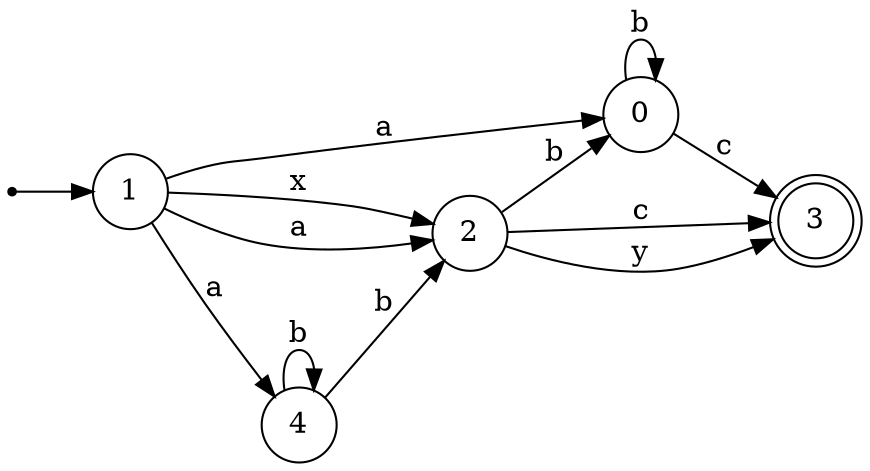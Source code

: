 digraph {
	rankdir = LR;
	size = "30,20";
	node [shape = point]; "dummy0"
	node [shape = circle]; "1"
	"dummy0" -> "1";
	node [shape = circle]; "0";
	node [shape = circle]; "2";
	node [shape = doublecircle]; "3";
	node [shape = circle]; "4";
	"4" -> "2" [label = "b"];
	"4" -> "4" [label = "b"];
	"2" -> "3" [label = "c"];
	"2" -> "3" [label = "y"];
	"2" -> "0" [label = "b"];
	"1" -> "2" [label = "x"];
	"1" -> "0" [label = "a"];
	"1" -> "2" [label = "a"];
	"1" -> "4" [label = "a"];
	"0" -> "0" [label = "b"];
	"0" -> "3" [label = "c"];
}